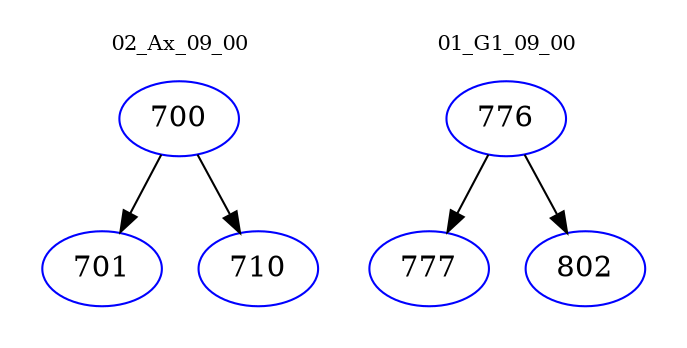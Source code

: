 digraph{
subgraph cluster_0 {
color = white
label = "02_Ax_09_00";
fontsize=10;
T0_700 [label="700", color="blue"]
T0_700 -> T0_701 [color="black"]
T0_701 [label="701", color="blue"]
T0_700 -> T0_710 [color="black"]
T0_710 [label="710", color="blue"]
}
subgraph cluster_1 {
color = white
label = "01_G1_09_00";
fontsize=10;
T1_776 [label="776", color="blue"]
T1_776 -> T1_777 [color="black"]
T1_777 [label="777", color="blue"]
T1_776 -> T1_802 [color="black"]
T1_802 [label="802", color="blue"]
}
}
